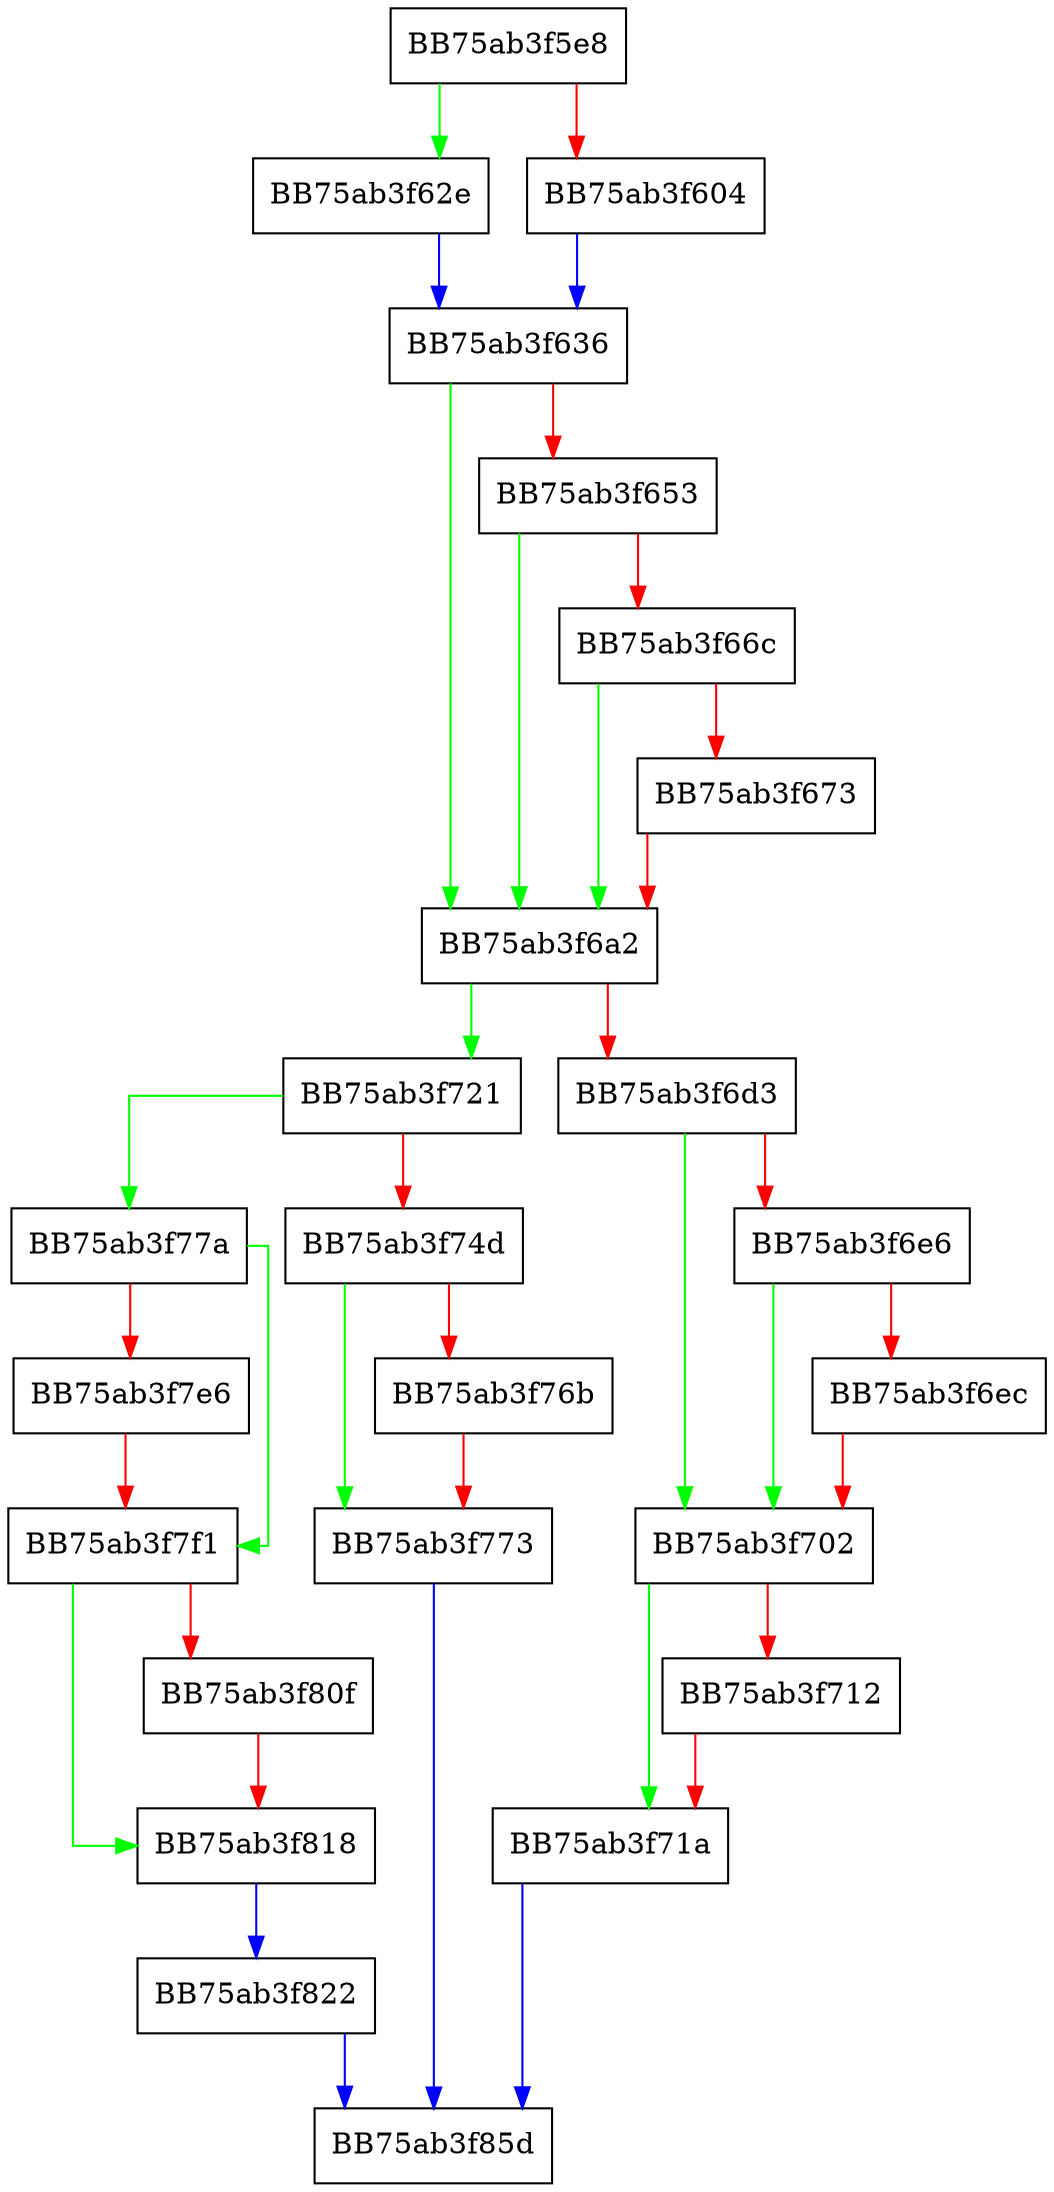 digraph LoadPaths {
  node [shape="box"];
  graph [splines=ortho];
  BB75ab3f5e8 -> BB75ab3f62e [color="green"];
  BB75ab3f5e8 -> BB75ab3f604 [color="red"];
  BB75ab3f604 -> BB75ab3f636 [color="blue"];
  BB75ab3f62e -> BB75ab3f636 [color="blue"];
  BB75ab3f636 -> BB75ab3f6a2 [color="green"];
  BB75ab3f636 -> BB75ab3f653 [color="red"];
  BB75ab3f653 -> BB75ab3f6a2 [color="green"];
  BB75ab3f653 -> BB75ab3f66c [color="red"];
  BB75ab3f66c -> BB75ab3f6a2 [color="green"];
  BB75ab3f66c -> BB75ab3f673 [color="red"];
  BB75ab3f673 -> BB75ab3f6a2 [color="red"];
  BB75ab3f6a2 -> BB75ab3f721 [color="green"];
  BB75ab3f6a2 -> BB75ab3f6d3 [color="red"];
  BB75ab3f6d3 -> BB75ab3f702 [color="green"];
  BB75ab3f6d3 -> BB75ab3f6e6 [color="red"];
  BB75ab3f6e6 -> BB75ab3f702 [color="green"];
  BB75ab3f6e6 -> BB75ab3f6ec [color="red"];
  BB75ab3f6ec -> BB75ab3f702 [color="red"];
  BB75ab3f702 -> BB75ab3f71a [color="green"];
  BB75ab3f702 -> BB75ab3f712 [color="red"];
  BB75ab3f712 -> BB75ab3f71a [color="red"];
  BB75ab3f71a -> BB75ab3f85d [color="blue"];
  BB75ab3f721 -> BB75ab3f77a [color="green"];
  BB75ab3f721 -> BB75ab3f74d [color="red"];
  BB75ab3f74d -> BB75ab3f773 [color="green"];
  BB75ab3f74d -> BB75ab3f76b [color="red"];
  BB75ab3f76b -> BB75ab3f773 [color="red"];
  BB75ab3f773 -> BB75ab3f85d [color="blue"];
  BB75ab3f77a -> BB75ab3f7f1 [color="green"];
  BB75ab3f77a -> BB75ab3f7e6 [color="red"];
  BB75ab3f7e6 -> BB75ab3f7f1 [color="red"];
  BB75ab3f7f1 -> BB75ab3f818 [color="green"];
  BB75ab3f7f1 -> BB75ab3f80f [color="red"];
  BB75ab3f80f -> BB75ab3f818 [color="red"];
  BB75ab3f818 -> BB75ab3f822 [color="blue"];
  BB75ab3f822 -> BB75ab3f85d [color="blue"];
}